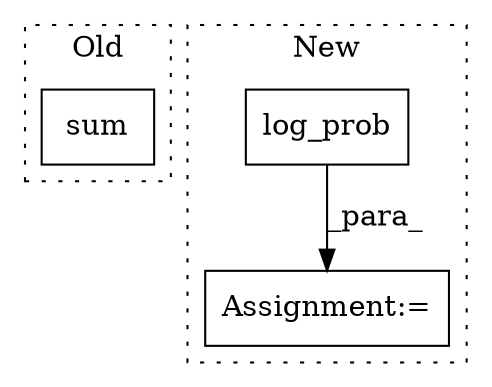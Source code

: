 digraph G {
subgraph cluster0 {
1 [label="sum" a="32" s="13385,13390" l="4,1" shape="box"];
label = "Old";
style="dotted";
}
subgraph cluster1 {
2 [label="log_prob" a="32" s="13022,13037" l="9,1" shape="box"];
3 [label="Assignment:=" a="7" s="12976" l="1" shape="box"];
label = "New";
style="dotted";
}
2 -> 3 [label="_para_"];
}